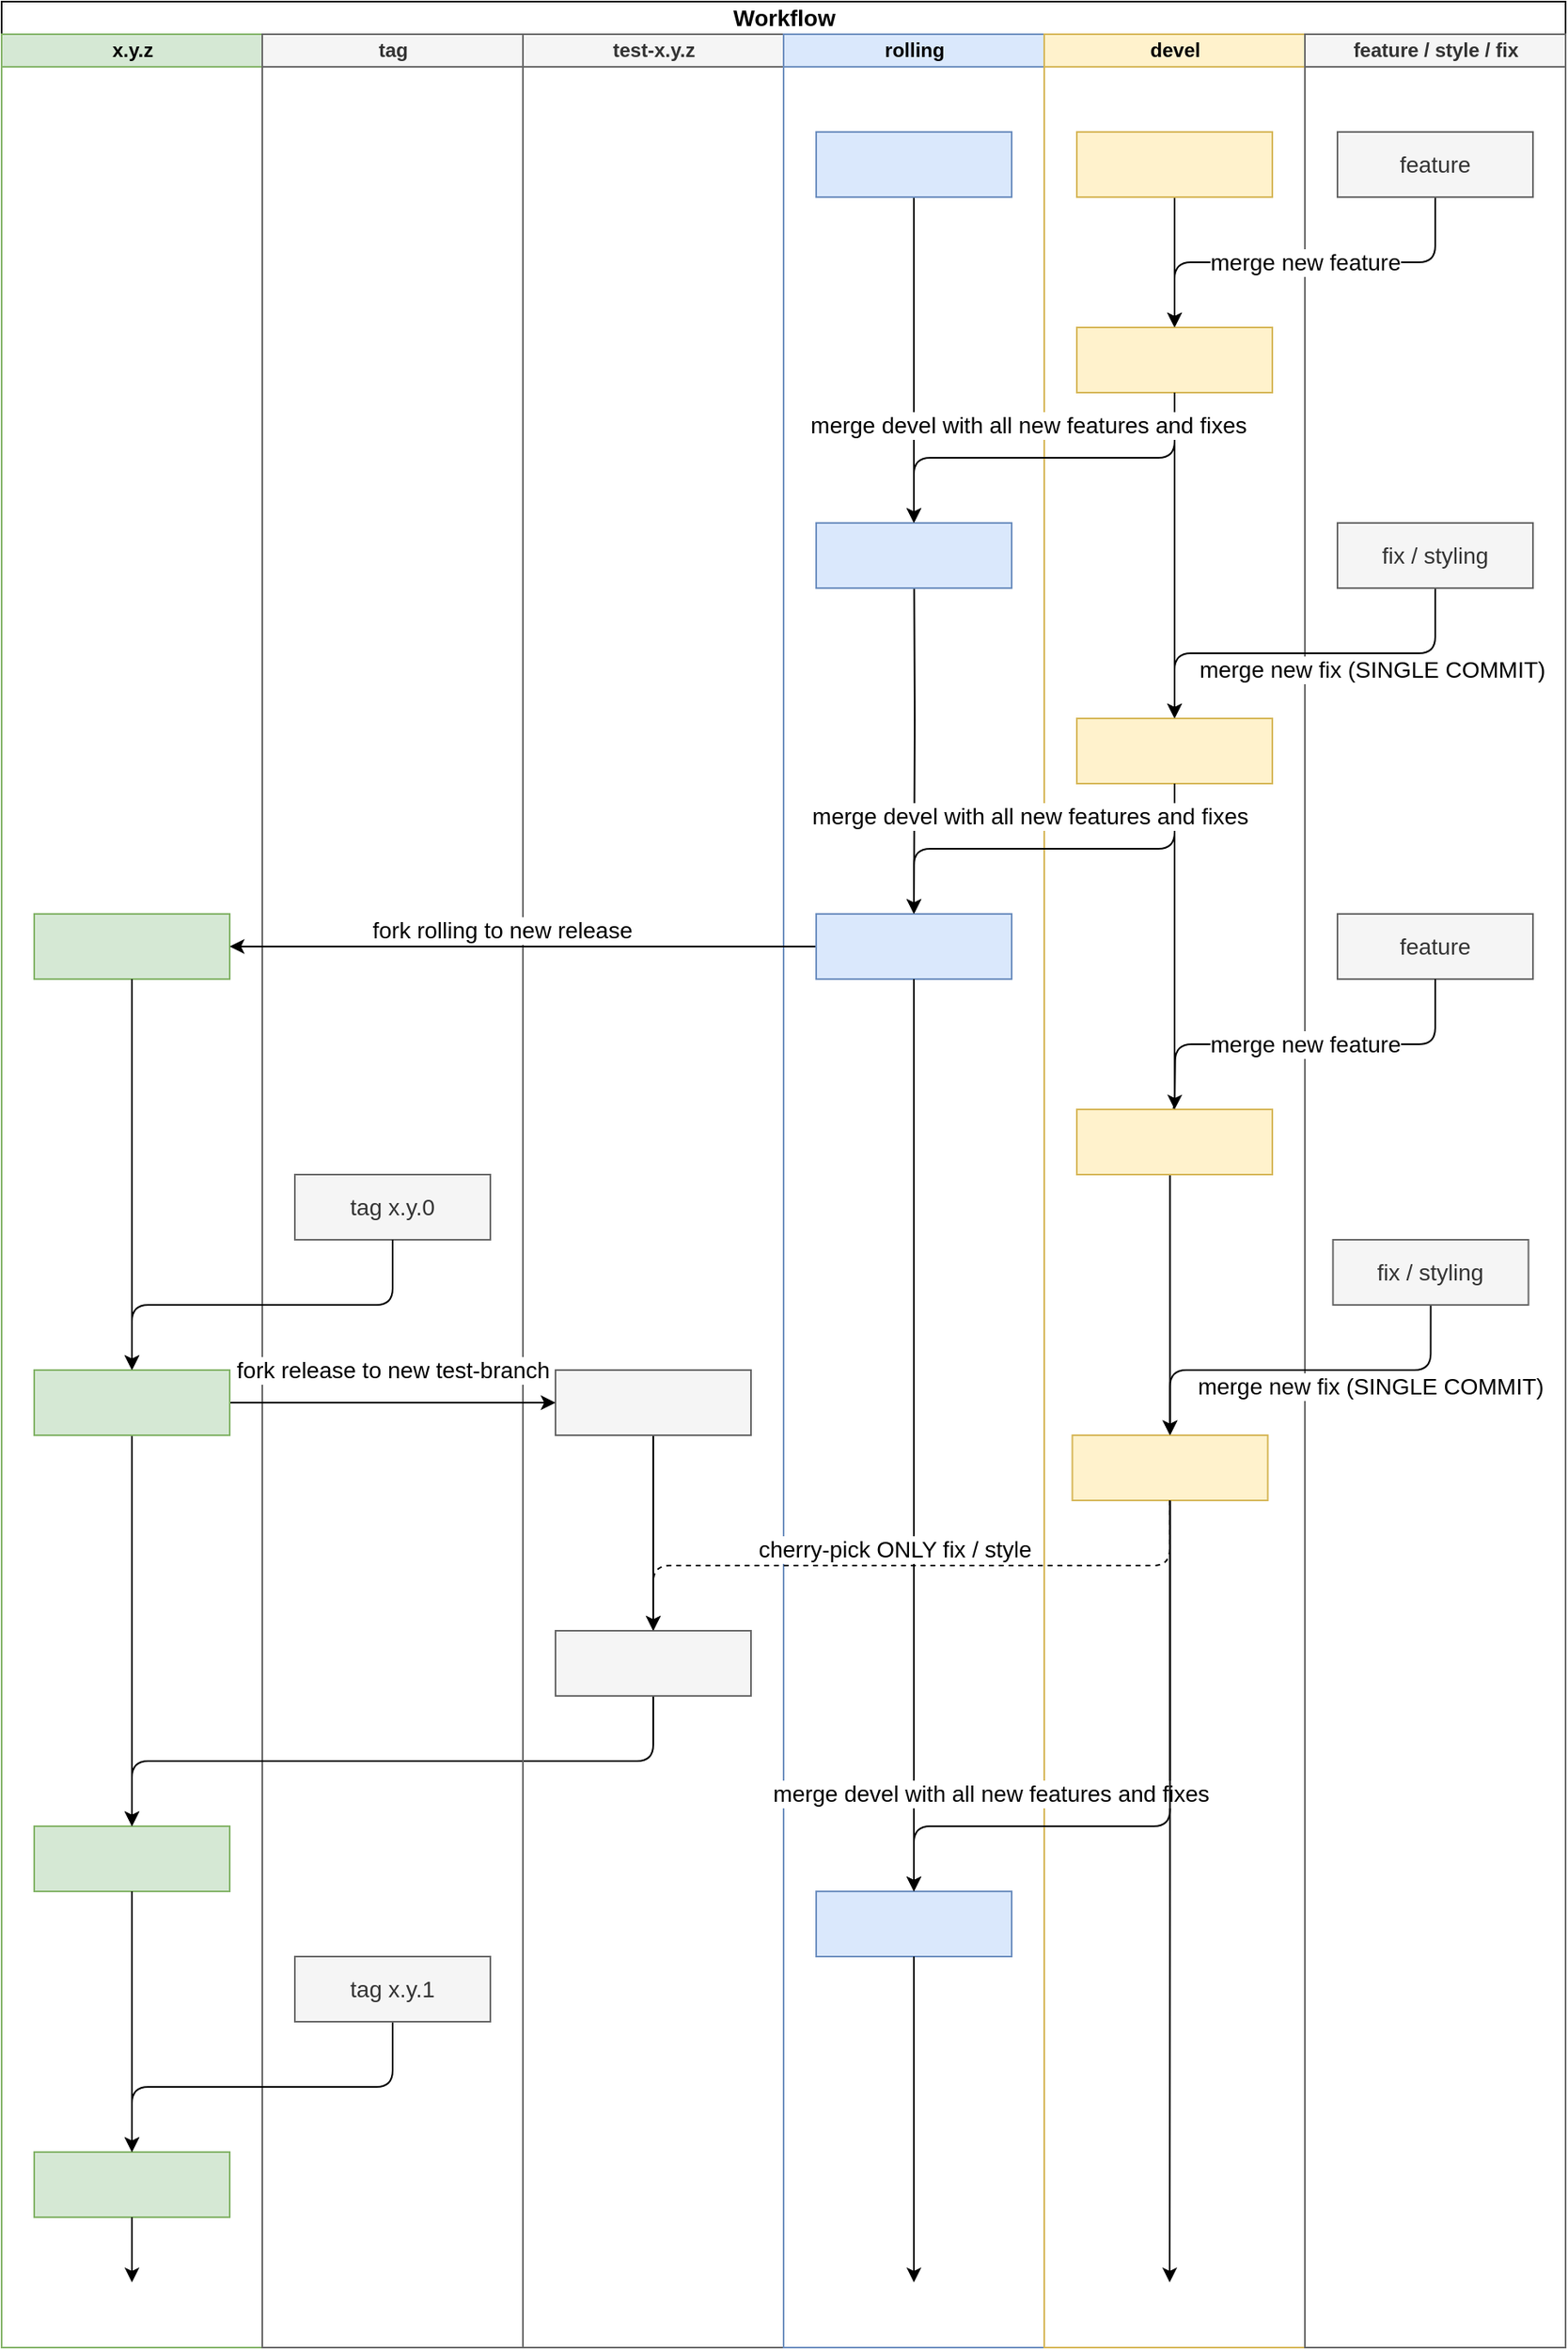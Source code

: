 <mxfile version="14.5.1" type="device"><diagram name="Page-1" id="74e2e168-ea6b-b213-b513-2b3c1d86103e"><mxGraphModel dx="1102" dy="924" grid="1" gridSize="10" guides="1" tooltips="1" connect="1" arrows="1" fold="1" page="1" pageScale="1" pageWidth="1100" pageHeight="850" background="#ffffff" math="0" shadow="0"><root><mxCell id="0"/><mxCell id="1" parent="0"/><mxCell id="77e6c97f196da883-1" value="Workflow" style="swimlane;html=1;childLayout=stackLayout;startSize=20;rounded=0;shadow=0;labelBackgroundColor=none;strokeWidth=1;fontFamily=Helvetica;fontSize=14;align=center;" parent="1" vertex="1"><mxGeometry x="70" y="40" width="960" height="1440" as="geometry"/></mxCell><mxCell id="77e6c97f196da883-2" value="x.y.z" style="swimlane;html=1;startSize=20;fillColor=#d5e8d4;strokeColor=#82b366;" parent="77e6c97f196da883-1" vertex="1"><mxGeometry y="20" width="160" height="1420" as="geometry"/></mxCell><mxCell id="XAwka69sQL22n_eEZ8dz-110" value="" style="rounded=0;whiteSpace=wrap;html=1;fontFamily=Helvetica;fillColor=#d5e8d4;strokeColor=#82b366;" parent="77e6c97f196da883-2" vertex="1"><mxGeometry x="20" y="1100" width="120" height="40" as="geometry"/></mxCell><mxCell id="XAwka69sQL22n_eEZ8dz-53" value="" style="rounded=0;whiteSpace=wrap;html=1;fontFamily=Helvetica;fillColor=#d5e8d4;strokeColor=#82b366;" parent="77e6c97f196da883-2" vertex="1"><mxGeometry x="20" y="540" width="120" height="40" as="geometry"/></mxCell><mxCell id="77e6c97f196da883-3" value="tag" style="swimlane;html=1;startSize=20;fillColor=#f5f5f5;strokeColor=#666666;fontColor=#333333;" parent="77e6c97f196da883-1" vertex="1"><mxGeometry x="160" y="20" width="160" height="1420" as="geometry"/></mxCell><mxCell id="XAwka69sQL22n_eEZ8dz-57" value="" style="rounded=0;whiteSpace=wrap;html=1;fontFamily=Helvetica;fillColor=#d5e8d4;strokeColor=#82b366;" parent="77e6c97f196da883-3" vertex="1"><mxGeometry x="-140" y="1300" width="120" height="40" as="geometry"/></mxCell><mxCell id="XAwka69sQL22n_eEZ8dz-59" style="edgeStyle=orthogonalEdgeStyle;rounded=1;orthogonalLoop=1;jettySize=auto;html=1;entryX=0.5;entryY=0;entryDx=0;entryDy=0;exitX=0.5;exitY=1;exitDx=0;exitDy=0;" parent="77e6c97f196da883-3" source="XAwka69sQL22n_eEZ8dz-61" target="XAwka69sQL22n_eEZ8dz-57" edge="1"><mxGeometry relative="1" as="geometry"/></mxCell><mxCell id="XAwka69sQL22n_eEZ8dz-61" value="tag x.y.1" style="rounded=0;whiteSpace=wrap;html=1;fontFamily=Helvetica;fillColor=#f5f5f5;strokeColor=#666666;fontColor=#333333;fontSize=14;" parent="77e6c97f196da883-3" vertex="1"><mxGeometry x="20" y="1180" width="120" height="40" as="geometry"/></mxCell><mxCell id="XAwka69sQL22n_eEZ8dz-101" style="edgeStyle=orthogonalEdgeStyle;rounded=1;orthogonalLoop=1;jettySize=auto;html=1;fontSize=14;" parent="77e6c97f196da883-3" source="XAwka69sQL22n_eEZ8dz-57" edge="1"><mxGeometry relative="1" as="geometry"><mxPoint x="-80" y="1380" as="targetPoint"/></mxGeometry></mxCell><mxCell id="XAwka69sQL22n_eEZ8dz-111" style="edgeStyle=orthogonalEdgeStyle;rounded=1;orthogonalLoop=1;jettySize=auto;html=1;fontFamily=Helvetica;fontSize=14;" parent="77e6c97f196da883-1" source="XAwka69sQL22n_eEZ8dz-108" target="XAwka69sQL22n_eEZ8dz-110" edge="1"><mxGeometry relative="1" as="geometry"><Array as="points"><mxPoint x="400" y="1080"/><mxPoint x="80" y="1080"/></Array></mxGeometry></mxCell><mxCell id="XAwka69sQL22n_eEZ8dz-113" style="edgeStyle=orthogonalEdgeStyle;rounded=1;orthogonalLoop=1;jettySize=auto;html=1;entryX=0.5;entryY=0;entryDx=0;entryDy=0;fontFamily=Helvetica;fontSize=14;" parent="77e6c97f196da883-1" source="XAwka69sQL22n_eEZ8dz-110" target="XAwka69sQL22n_eEZ8dz-57" edge="1"><mxGeometry relative="1" as="geometry"/></mxCell><mxCell id="77e6c97f196da883-4" value="test-x.y.z" style="swimlane;html=1;startSize=20;fillColor=#f5f5f5;strokeColor=#666666;fontColor=#333333;" parent="77e6c97f196da883-1" vertex="1"><mxGeometry x="320" y="20" width="160" height="1420" as="geometry"/></mxCell><mxCell id="XAwka69sQL22n_eEZ8dz-109" style="edgeStyle=orthogonalEdgeStyle;rounded=1;orthogonalLoop=1;jettySize=auto;html=1;fontFamily=Helvetica;fontSize=14;" parent="77e6c97f196da883-4" source="XAwka69sQL22n_eEZ8dz-105" target="XAwka69sQL22n_eEZ8dz-108" edge="1"><mxGeometry relative="1" as="geometry"/></mxCell><mxCell id="XAwka69sQL22n_eEZ8dz-105" value="" style="rounded=0;whiteSpace=wrap;html=1;fontFamily=Helvetica;fillColor=#f5f5f5;strokeColor=#666666;fontColor=#333333;" parent="77e6c97f196da883-4" vertex="1"><mxGeometry x="20" y="820" width="120" height="40" as="geometry"/></mxCell><mxCell id="XAwka69sQL22n_eEZ8dz-108" value="" style="rounded=0;whiteSpace=wrap;html=1;fontFamily=Helvetica;fillColor=#f5f5f5;strokeColor=#666666;fontColor=#333333;" parent="77e6c97f196da883-4" vertex="1"><mxGeometry x="20" y="980" width="120" height="40" as="geometry"/></mxCell><mxCell id="77e6c97f196da883-5" value="rolling" style="swimlane;html=1;startSize=20;fillColor=#dae8fc;strokeColor=#6c8ebf;" parent="77e6c97f196da883-1" vertex="1"><mxGeometry x="480" y="20" width="160" height="1420" as="geometry"/></mxCell><mxCell id="XAwka69sQL22n_eEZ8dz-70" value="" style="rounded=0;whiteSpace=wrap;html=1;fontFamily=Helvetica;fillColor=#dae8fc;strokeColor=#6c8ebf;" parent="77e6c97f196da883-5" vertex="1"><mxGeometry x="20" y="1140" width="120" height="40" as="geometry"/></mxCell><mxCell id="XAwka69sQL22n_eEZ8dz-103" value="devel" style="swimlane;html=1;startSize=20;fillColor=#fff2cc;strokeColor=#d6b656;" parent="77e6c97f196da883-1" vertex="1"><mxGeometry x="640" y="20" width="160" height="1420" as="geometry"/></mxCell><mxCell id="77e6c97f196da883-6" value="feature / style / fix" style="swimlane;html=1;startSize=20;fillColor=#f5f5f5;strokeColor=#666666;fontColor=#333333;" parent="77e6c97f196da883-1" vertex="1"><mxGeometry x="800" y="20" width="160" height="1420" as="geometry"/></mxCell><mxCell id="XAwka69sQL22n_eEZ8dz-52" style="edgeStyle=orthogonalEdgeStyle;rounded=1;orthogonalLoop=1;jettySize=auto;html=1;entryX=0.5;entryY=0;entryDx=0;entryDy=0;fontFamily=Helvetica;" parent="1" source="XAwka69sQL22n_eEZ8dz-53" target="XAwka69sQL22n_eEZ8dz-54" edge="1"><mxGeometry relative="1" as="geometry"/></mxCell><mxCell id="XAwka69sQL22n_eEZ8dz-106" style="edgeStyle=orthogonalEdgeStyle;rounded=1;orthogonalLoop=1;jettySize=auto;html=1;fontFamily=Helvetica;fontSize=14;exitX=1;exitY=0.5;exitDx=0;exitDy=0;entryX=0;entryY=0.5;entryDx=0;entryDy=0;" parent="1" source="XAwka69sQL22n_eEZ8dz-54" target="XAwka69sQL22n_eEZ8dz-105" edge="1"><mxGeometry relative="1" as="geometry"><Array as="points"><mxPoint x="340" y="900"/><mxPoint x="340" y="900"/></Array></mxGeometry></mxCell><mxCell id="XAwka69sQL22n_eEZ8dz-117" value="fork release to new test-branch" style="edgeLabel;html=1;align=center;verticalAlign=middle;resizable=0;points=[];fontSize=14;fontFamily=Helvetica;" parent="XAwka69sQL22n_eEZ8dz-106" vertex="1" connectable="0"><mxGeometry x="0.108" relative="1" as="geometry"><mxPoint x="-11" y="-20" as="offset"/></mxGeometry></mxCell><mxCell id="XAwka69sQL22n_eEZ8dz-112" style="edgeStyle=orthogonalEdgeStyle;rounded=1;orthogonalLoop=1;jettySize=auto;html=1;fontFamily=Helvetica;fontSize=14;" parent="1" source="XAwka69sQL22n_eEZ8dz-54" target="XAwka69sQL22n_eEZ8dz-110" edge="1"><mxGeometry relative="1" as="geometry"/></mxCell><mxCell id="XAwka69sQL22n_eEZ8dz-54" value="" style="rounded=0;whiteSpace=wrap;html=1;fontFamily=Helvetica;fillColor=#d5e8d4;strokeColor=#82b366;" parent="1" vertex="1"><mxGeometry x="90" y="880" width="120" height="40" as="geometry"/></mxCell><mxCell id="XAwka69sQL22n_eEZ8dz-60" value="tag x.y.0" style="rounded=0;whiteSpace=wrap;html=1;fontFamily=Helvetica;fillColor=#f5f5f5;strokeColor=#666666;fontColor=#333333;fontSize=14;" parent="1" vertex="1"><mxGeometry x="250" y="760" width="120" height="40" as="geometry"/></mxCell><mxCell id="XAwka69sQL22n_eEZ8dz-62" style="edgeStyle=orthogonalEdgeStyle;rounded=1;orthogonalLoop=1;jettySize=auto;html=1;fontFamily=Helvetica;entryX=1;entryY=0.5;entryDx=0;entryDy=0;exitX=0;exitY=0.5;exitDx=0;exitDy=0;fontSize=16;" parent="1" source="XAwka69sQL22n_eEZ8dz-69" target="XAwka69sQL22n_eEZ8dz-53" edge="1"><mxGeometry relative="1" as="geometry"><mxPoint x="380" y="660" as="targetPoint"/></mxGeometry></mxCell><mxCell id="XAwka69sQL22n_eEZ8dz-63" value="fork rolling to new release" style="edgeLabel;html=1;align=center;verticalAlign=middle;resizable=0;points=[];fontSize=14;fontFamily=Helvetica;" parent="XAwka69sQL22n_eEZ8dz-62" vertex="1" connectable="0"><mxGeometry x="-0.076" y="1" relative="1" as="geometry"><mxPoint x="-27" y="-11" as="offset"/></mxGeometry></mxCell><mxCell id="XAwka69sQL22n_eEZ8dz-64" style="edgeStyle=orthogonalEdgeStyle;rounded=1;orthogonalLoop=1;jettySize=auto;html=1;entryX=0.5;entryY=0;entryDx=0;entryDy=0;fontFamily=Helvetica;exitX=0.5;exitY=1;exitDx=0;exitDy=0;" parent="1" source="XAwka69sQL22n_eEZ8dz-60" target="XAwka69sQL22n_eEZ8dz-54" edge="1"><mxGeometry relative="1" as="geometry"/></mxCell><mxCell id="XAwka69sQL22n_eEZ8dz-65" style="edgeStyle=orthogonalEdgeStyle;rounded=0;orthogonalLoop=1;jettySize=auto;html=1;entryX=0.5;entryY=0;entryDx=0;entryDy=0;fontFamily=Helvetica;" parent="1" source="XAwka69sQL22n_eEZ8dz-66" target="XAwka69sQL22n_eEZ8dz-68" edge="1"><mxGeometry relative="1" as="geometry"/></mxCell><mxCell id="XAwka69sQL22n_eEZ8dz-66" value="" style="rounded=0;whiteSpace=wrap;html=1;fontFamily=Helvetica;fillColor=#dae8fc;strokeColor=#6c8ebf;" parent="1" vertex="1"><mxGeometry x="570" y="120" width="120" height="40" as="geometry"/></mxCell><mxCell id="XAwka69sQL22n_eEZ8dz-67" style="edgeStyle=orthogonalEdgeStyle;rounded=1;orthogonalLoop=1;jettySize=auto;html=1;entryX=0.5;entryY=0;entryDx=0;entryDy=0;fontFamily=Helvetica;" parent="1" target="XAwka69sQL22n_eEZ8dz-69" edge="1"><mxGeometry relative="1" as="geometry"><mxPoint x="630" y="360" as="sourcePoint"/></mxGeometry></mxCell><mxCell id="XAwka69sQL22n_eEZ8dz-68" value="" style="rounded=0;whiteSpace=wrap;html=1;fontFamily=Helvetica;fillColor=#dae8fc;strokeColor=#6c8ebf;" parent="1" vertex="1"><mxGeometry x="570" y="360" width="120" height="40" as="geometry"/></mxCell><mxCell id="XAwka69sQL22n_eEZ8dz-69" value="" style="rounded=0;whiteSpace=wrap;html=1;fontFamily=Helvetica;fillColor=#dae8fc;strokeColor=#6c8ebf;" parent="1" vertex="1"><mxGeometry x="570" y="600" width="120" height="40" as="geometry"/></mxCell><mxCell id="XAwka69sQL22n_eEZ8dz-71" style="edgeStyle=orthogonalEdgeStyle;rounded=1;orthogonalLoop=1;jettySize=auto;html=1;entryX=0.5;entryY=0;entryDx=0;entryDy=0;" parent="1" source="XAwka69sQL22n_eEZ8dz-69" target="XAwka69sQL22n_eEZ8dz-70" edge="1"><mxGeometry relative="1" as="geometry"><mxPoint x="220" y="940" as="targetPoint"/></mxGeometry></mxCell><mxCell id="XAwka69sQL22n_eEZ8dz-74" style="edgeStyle=orthogonalEdgeStyle;rounded=0;orthogonalLoop=1;jettySize=auto;html=1;fontFamily=Helvetica;" parent="1" source="XAwka69sQL22n_eEZ8dz-75" target="XAwka69sQL22n_eEZ8dz-77" edge="1"><mxGeometry relative="1" as="geometry"/></mxCell><mxCell id="XAwka69sQL22n_eEZ8dz-75" value="" style="rounded=0;whiteSpace=wrap;html=1;fontFamily=Helvetica;fillColor=#fff2cc;strokeColor=#d6b656;" parent="1" vertex="1"><mxGeometry x="730.004" y="120" width="120" height="40" as="geometry"/></mxCell><mxCell id="XAwka69sQL22n_eEZ8dz-76" style="edgeStyle=orthogonalEdgeStyle;rounded=1;orthogonalLoop=1;jettySize=auto;html=1;entryX=0.5;entryY=0;entryDx=0;entryDy=0;fontFamily=Helvetica;" parent="1" source="XAwka69sQL22n_eEZ8dz-77" target="XAwka69sQL22n_eEZ8dz-79" edge="1"><mxGeometry relative="1" as="geometry"/></mxCell><mxCell id="XAwka69sQL22n_eEZ8dz-77" value="" style="rounded=0;whiteSpace=wrap;html=1;fontFamily=Helvetica;fillColor=#fff2cc;strokeColor=#d6b656;" parent="1" vertex="1"><mxGeometry x="730.004" y="240" width="120" height="40" as="geometry"/></mxCell><mxCell id="XAwka69sQL22n_eEZ8dz-78" style="edgeStyle=orthogonalEdgeStyle;rounded=1;orthogonalLoop=1;jettySize=auto;html=1;" parent="1" source="XAwka69sQL22n_eEZ8dz-79" target="XAwka69sQL22n_eEZ8dz-80" edge="1"><mxGeometry relative="1" as="geometry"/></mxCell><mxCell id="XAwka69sQL22n_eEZ8dz-79" value="" style="rounded=0;whiteSpace=wrap;html=1;fontFamily=Helvetica;fillColor=#fff2cc;strokeColor=#d6b656;" parent="1" vertex="1"><mxGeometry x="730.004" y="480" width="120" height="40" as="geometry"/></mxCell><mxCell id="XAwka69sQL22n_eEZ8dz-114" style="edgeStyle=orthogonalEdgeStyle;rounded=1;orthogonalLoop=1;jettySize=auto;html=1;entryX=0.5;entryY=0;entryDx=0;entryDy=0;fontFamily=Helvetica;fontSize=14;" parent="1" source="XAwka69sQL22n_eEZ8dz-80" target="XAwka69sQL22n_eEZ8dz-70" edge="1"><mxGeometry relative="1" as="geometry"><Array as="points"><mxPoint x="787" y="1160"/><mxPoint x="630" y="1160"/></Array></mxGeometry></mxCell><mxCell id="XAwka69sQL22n_eEZ8dz-115" value="merge devel with all new features and fixes" style="edgeLabel;html=1;align=center;verticalAlign=middle;resizable=0;points=[];fontSize=14;fontFamily=Helvetica;" parent="XAwka69sQL22n_eEZ8dz-114" vertex="1" connectable="0"><mxGeometry x="0.415" y="-1" relative="1" as="geometry"><mxPoint x="-29.2" y="-19" as="offset"/></mxGeometry></mxCell><mxCell id="XAwka69sQL22n_eEZ8dz-80" value="" style="rounded=0;whiteSpace=wrap;html=1;fontFamily=Helvetica;fillColor=#fff2cc;strokeColor=#d6b656;" parent="1" vertex="1"><mxGeometry x="727.234" y="920" width="120" height="40" as="geometry"/></mxCell><mxCell id="XAwka69sQL22n_eEZ8dz-81" value="" style="rounded=0;whiteSpace=wrap;html=1;fontFamily=Helvetica;fillColor=#fff2cc;strokeColor=#d6b656;" parent="1" vertex="1"><mxGeometry x="730.004" y="720" width="120" height="40" as="geometry"/></mxCell><mxCell id="XAwka69sQL22n_eEZ8dz-82" style="edgeStyle=orthogonalEdgeStyle;rounded=1;orthogonalLoop=1;jettySize=auto;html=1;exitX=0.5;exitY=1;exitDx=0;exitDy=0;" parent="1" source="XAwka69sQL22n_eEZ8dz-94" target="XAwka69sQL22n_eEZ8dz-80" edge="1"><mxGeometry relative="1" as="geometry"/></mxCell><mxCell id="XAwka69sQL22n_eEZ8dz-83" value="merge new fix (SINGLE COMMIT)" style="edgeLabel;html=1;align=center;verticalAlign=middle;resizable=0;points=[];fontSize=14;" parent="XAwka69sQL22n_eEZ8dz-82" vertex="1" connectable="0"><mxGeometry x="-0.213" relative="1" as="geometry"><mxPoint x="16.94" y="10" as="offset"/></mxGeometry></mxCell><mxCell id="XAwka69sQL22n_eEZ8dz-84" style="edgeStyle=orthogonalEdgeStyle;orthogonalLoop=1;jettySize=auto;html=1;exitX=0.5;exitY=1;exitDx=0;exitDy=0;fontFamily=Helvetica;rounded=1;fontSize=16;" parent="1" source="XAwka69sQL22n_eEZ8dz-92" target="XAwka69sQL22n_eEZ8dz-77" edge="1"><mxGeometry relative="1" as="geometry"/></mxCell><mxCell id="XAwka69sQL22n_eEZ8dz-85" value="merge new feature" style="edgeLabel;html=1;align=center;verticalAlign=middle;resizable=0;points=[];fontSize=14;fontFamily=Helvetica;" parent="XAwka69sQL22n_eEZ8dz-84" vertex="1" connectable="0"><mxGeometry x="0.228" y="2" relative="1" as="geometry"><mxPoint x="27" y="-2" as="offset"/></mxGeometry></mxCell><mxCell id="XAwka69sQL22n_eEZ8dz-86" style="edgeStyle=orthogonalEdgeStyle;orthogonalLoop=1;jettySize=auto;html=1;entryX=0.5;entryY=0;entryDx=0;entryDy=0;fontFamily=Helvetica;rounded=1;exitX=0.5;exitY=1;exitDx=0;exitDy=0;fontSize=16;" parent="1" source="XAwka69sQL22n_eEZ8dz-77" target="XAwka69sQL22n_eEZ8dz-68" edge="1"><mxGeometry relative="1" as="geometry"/></mxCell><mxCell id="XAwka69sQL22n_eEZ8dz-87" value="merge devel with all new features and fixes" style="edgeLabel;html=1;align=center;verticalAlign=middle;resizable=0;points=[];fontSize=14;fontFamily=Helvetica;" parent="XAwka69sQL22n_eEZ8dz-86" vertex="1" connectable="0"><mxGeometry x="0.037" y="-1" relative="1" as="geometry"><mxPoint x="-5.83" y="-19" as="offset"/></mxGeometry></mxCell><mxCell id="XAwka69sQL22n_eEZ8dz-88" style="edgeStyle=orthogonalEdgeStyle;rounded=1;orthogonalLoop=1;jettySize=auto;html=1;entryX=0.5;entryY=0;entryDx=0;entryDy=0;fontFamily=Helvetica;exitX=0.5;exitY=1;exitDx=0;exitDy=0;fontSize=16;" parent="1" source="XAwka69sQL22n_eEZ8dz-93" target="XAwka69sQL22n_eEZ8dz-79" edge="1"><mxGeometry relative="1" as="geometry"/></mxCell><mxCell id="XAwka69sQL22n_eEZ8dz-89" value="merge new fix&amp;nbsp;(SINGLE COMMIT)" style="edgeLabel;html=1;align=center;verticalAlign=middle;resizable=0;points=[];fontSize=14;fontFamily=Helvetica;" parent="XAwka69sQL22n_eEZ8dz-88" vertex="1" connectable="0"><mxGeometry x="-0.122" relative="1" as="geometry"><mxPoint x="25.88" y="10" as="offset"/></mxGeometry></mxCell><mxCell id="XAwka69sQL22n_eEZ8dz-90" style="edgeStyle=orthogonalEdgeStyle;rounded=1;orthogonalLoop=1;jettySize=auto;html=1;entryX=0.5;entryY=0;entryDx=0;entryDy=0;fontSize=16;exitX=0.5;exitY=1;exitDx=0;exitDy=0;fontFamily=Helvetica;" parent="1" source="XAwka69sQL22n_eEZ8dz-79" target="XAwka69sQL22n_eEZ8dz-69" edge="1"><mxGeometry relative="1" as="geometry"/></mxCell><mxCell id="XAwka69sQL22n_eEZ8dz-91" value="merge devel with all new features and fixes" style="edgeLabel;html=1;align=center;verticalAlign=middle;resizable=0;points=[];fontSize=14;fontFamily=Helvetica;" parent="XAwka69sQL22n_eEZ8dz-90" vertex="1" connectable="0"><mxGeometry x="0.23" y="-4" relative="1" as="geometry"><mxPoint x="18.24" y="-16" as="offset"/></mxGeometry></mxCell><mxCell id="XAwka69sQL22n_eEZ8dz-92" value="feature" style="rounded=0;whiteSpace=wrap;html=1;fontFamily=Helvetica;fillColor=#f5f5f5;strokeColor=#666666;fontColor=#333333;fontSize=14;" parent="1" vertex="1"><mxGeometry x="890.004" y="120" width="120" height="40" as="geometry"/></mxCell><mxCell id="XAwka69sQL22n_eEZ8dz-93" value="fix / styling" style="rounded=0;whiteSpace=wrap;html=1;fontFamily=Helvetica;fillColor=#f5f5f5;strokeColor=#666666;fontColor=#333333;fontSize=14;" parent="1" vertex="1"><mxGeometry x="890.004" y="360" width="120" height="40" as="geometry"/></mxCell><mxCell id="XAwka69sQL22n_eEZ8dz-94" value="&lt;font style=&quot;font-size: 14px&quot;&gt;fix / styling&lt;/font&gt;" style="rounded=0;whiteSpace=wrap;html=1;fontFamily=Helvetica;fillColor=#f5f5f5;strokeColor=#666666;fontColor=#333333;fontSize=14;" parent="1" vertex="1"><mxGeometry x="887.234" y="800" width="120" height="40" as="geometry"/></mxCell><mxCell id="XAwka69sQL22n_eEZ8dz-95" value="feature" style="rounded=0;whiteSpace=wrap;html=1;fontFamily=Helvetica;fillColor=#f5f5f5;strokeColor=#666666;fontColor=#333333;fontSize=14;" parent="1" vertex="1"><mxGeometry x="890.004" y="600" width="120" height="40" as="geometry"/></mxCell><mxCell id="XAwka69sQL22n_eEZ8dz-96" style="edgeStyle=orthogonalEdgeStyle;orthogonalLoop=1;jettySize=auto;html=1;exitX=0.5;exitY=1;exitDx=0;exitDy=0;fontFamily=Helvetica;rounded=1;fontSize=16;" parent="1" source="XAwka69sQL22n_eEZ8dz-95" edge="1"><mxGeometry relative="1" as="geometry"><mxPoint x="790.004" y="720" as="targetPoint"/></mxGeometry></mxCell><mxCell id="XAwka69sQL22n_eEZ8dz-97" value="merge new feature" style="edgeLabel;html=1;align=center;verticalAlign=middle;resizable=0;points=[];fontSize=14;fontFamily=Helvetica;" parent="XAwka69sQL22n_eEZ8dz-96" vertex="1" connectable="0"><mxGeometry x="0.228" y="2" relative="1" as="geometry"><mxPoint x="27" y="-2" as="offset"/></mxGeometry></mxCell><mxCell id="XAwka69sQL22n_eEZ8dz-98" style="edgeStyle=orthogonalEdgeStyle;rounded=1;orthogonalLoop=1;jettySize=auto;html=1;dashed=1;fontSize=16;entryX=0.5;entryY=0;entryDx=0;entryDy=0;" parent="1" target="XAwka69sQL22n_eEZ8dz-108" edge="1"><mxGeometry relative="1" as="geometry"><mxPoint x="630" y="1040" as="targetPoint"/><Array as="points"><mxPoint x="787" y="1000"/><mxPoint x="470" y="1000"/></Array><mxPoint x="787" y="960" as="sourcePoint"/></mxGeometry></mxCell><mxCell id="XAwka69sQL22n_eEZ8dz-99" value="cherry-pick ONLY fix / style" style="edgeLabel;html=1;align=center;verticalAlign=middle;resizable=0;points=[];fontSize=14;" parent="XAwka69sQL22n_eEZ8dz-98" vertex="1" connectable="0"><mxGeometry x="-0.096" relative="1" as="geometry"><mxPoint x="-30.12" y="-10" as="offset"/></mxGeometry></mxCell><mxCell id="XAwka69sQL22n_eEZ8dz-100" style="edgeStyle=orthogonalEdgeStyle;rounded=1;orthogonalLoop=1;jettySize=auto;html=1;fontSize=14;" parent="1" source="XAwka69sQL22n_eEZ8dz-70" edge="1"><mxGeometry relative="1" as="geometry"><mxPoint x="630" y="1440" as="targetPoint"/></mxGeometry></mxCell><mxCell id="XAwka69sQL22n_eEZ8dz-102" style="edgeStyle=orthogonalEdgeStyle;rounded=1;orthogonalLoop=1;jettySize=auto;html=1;fontSize=14;" parent="1" source="XAwka69sQL22n_eEZ8dz-80" edge="1"><mxGeometry relative="1" as="geometry"><mxPoint x="787" y="1440" as="targetPoint"/></mxGeometry></mxCell></root></mxGraphModel></diagram></mxfile>